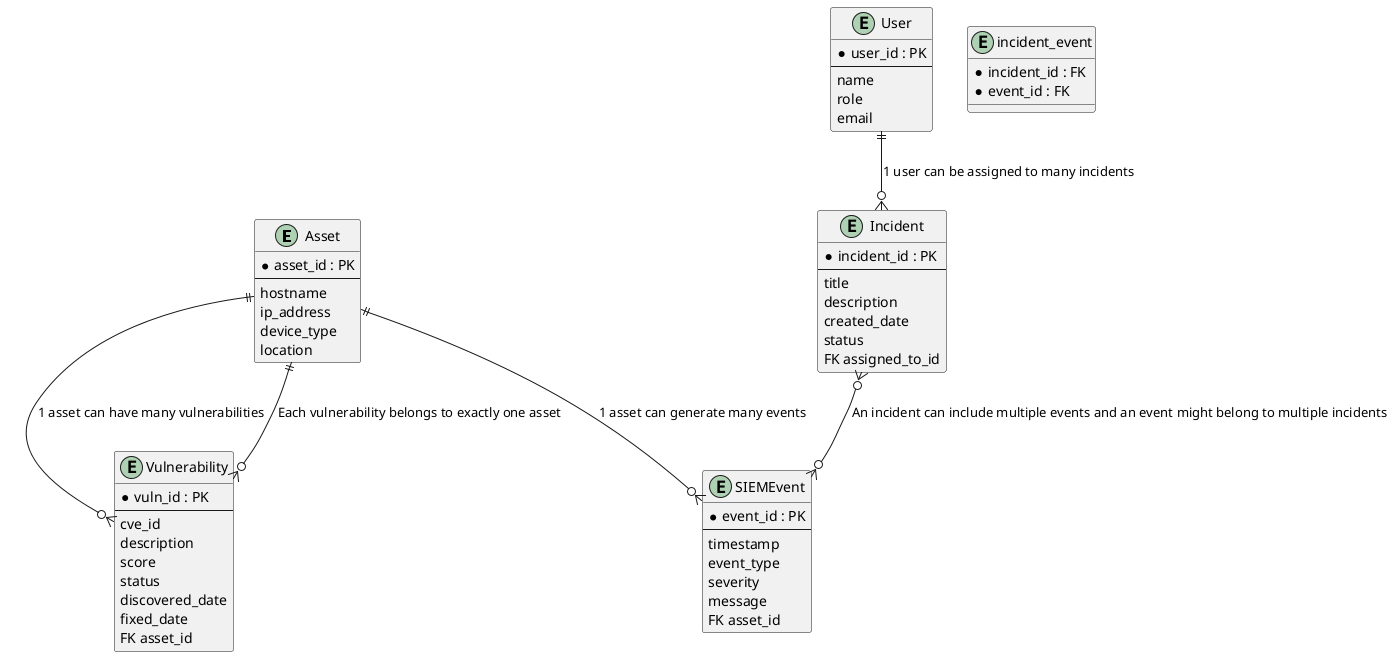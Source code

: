 @startuml
entity Asset {
  * asset_id : PK
  --
  hostname
  ip_address
  device_type
  location
}

entity Vulnerability {
  * vuln_id : PK
  --
  cve_id
  description
  score
  status
  discovered_date
  fixed_date
  FK asset_id
}

entity SIEMEvent {
  * event_id : PK
  --
  timestamp
  event_type
  severity
  message
  FK asset_id
}

entity User {
  * user_id : PK
  --
  name
  role
  email
}

entity Incident {
  * incident_id : PK
  --
  title
  description
  created_date
  status
  FK assigned_to_id
}

' Junction table for many-to-many Incident and SIEMEvent
entity incident_event {
  * incident_id : FK
  * event_id : FK
}

' Relationships with cardinalities and commentary
Asset ||--o{ Vulnerability : "1 asset can have many vulnerabilities"
Asset ||--o{ SIEMEvent    : "1 asset can generate many events"
User  ||--o{ Incident     : "1 user can be assigned to many incidents"
Incident }o--o{ SIEMEvent    : "An incident can include multiple events and an event might belong to multiple incidents"
' Each vulnerability belongs to one asset
Vulnerability }o--|| Asset    : "Each vulnerability belongs to exactly one asset"
@enduml
